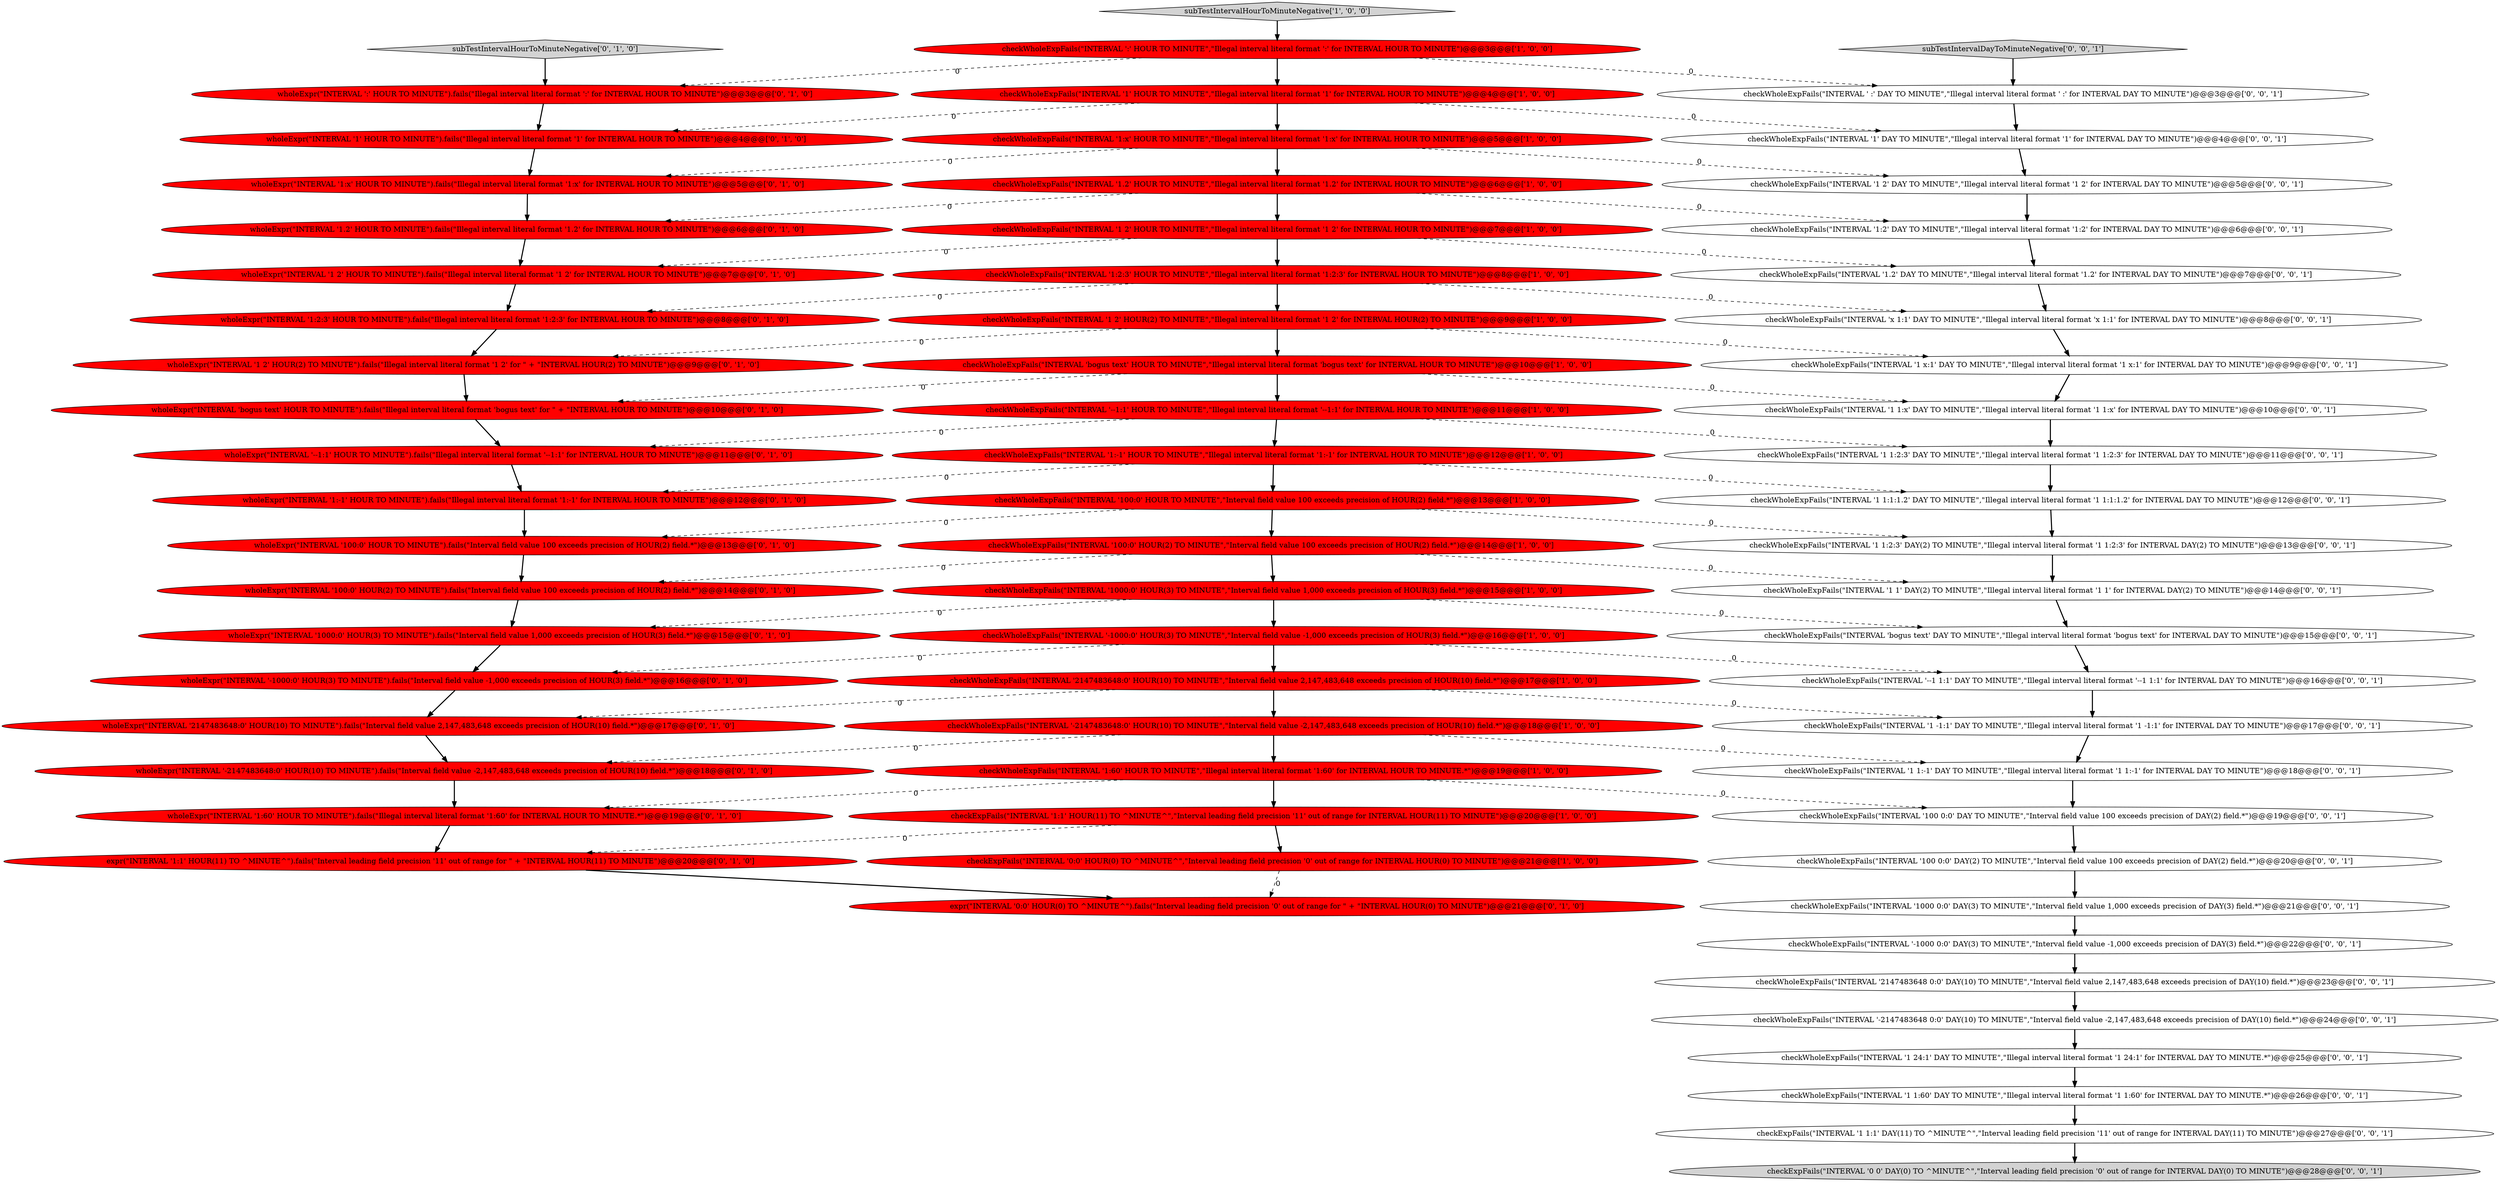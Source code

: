 digraph {
34 [style = filled, label = "wholeExpr(\"INTERVAL '-2147483648:0' HOUR(10) TO MINUTE\").fails(\"Interval field value -2,147,483,648 exceeds precision of HOUR\(10\) field.*\")@@@18@@@['0', '1', '0']", fillcolor = red, shape = ellipse image = "AAA1AAABBB2BBB"];
19 [style = filled, label = "checkWholeExpFails(\"INTERVAL '100:0' HOUR(2) TO MINUTE\",\"Interval field value 100 exceeds precision of HOUR\(2\) field.*\")@@@14@@@['1', '0', '0']", fillcolor = red, shape = ellipse image = "AAA1AAABBB1BBB"];
30 [style = filled, label = "wholeExpr(\"INTERVAL '1:-1' HOUR TO MINUTE\").fails(\"Illegal interval literal format '1:-1' for INTERVAL HOUR TO MINUTE\")@@@12@@@['0', '1', '0']", fillcolor = red, shape = ellipse image = "AAA1AAABBB2BBB"];
3 [style = filled, label = "subTestIntervalHourToMinuteNegative['1', '0', '0']", fillcolor = lightgray, shape = diamond image = "AAA0AAABBB1BBB"];
6 [style = filled, label = "checkWholeExpFails(\"INTERVAL '1:2:3' HOUR TO MINUTE\",\"Illegal interval literal format '1:2:3' for INTERVAL HOUR TO MINUTE\")@@@8@@@['1', '0', '0']", fillcolor = red, shape = ellipse image = "AAA1AAABBB1BBB"];
23 [style = filled, label = "expr(\"INTERVAL '1:1' HOUR(11) TO ^MINUTE^\").fails(\"Interval leading field precision '11' out of range for \" + \"INTERVAL HOUR\(11\) TO MINUTE\")@@@20@@@['0', '1', '0']", fillcolor = red, shape = ellipse image = "AAA1AAABBB2BBB"];
42 [style = filled, label = "checkWholeExpFails(\"INTERVAL '1 1:2:3' DAY TO MINUTE\",\"Illegal interval literal format '1 1:2:3' for INTERVAL DAY TO MINUTE\")@@@11@@@['0', '0', '1']", fillcolor = white, shape = ellipse image = "AAA0AAABBB3BBB"];
26 [style = filled, label = "wholeExpr(\"INTERVAL '1:60' HOUR TO MINUTE\").fails(\"Illegal interval literal format '1:60' for INTERVAL HOUR TO MINUTE.*\")@@@19@@@['0', '1', '0']", fillcolor = red, shape = ellipse image = "AAA1AAABBB2BBB"];
16 [style = filled, label = "checkWholeExpFails(\"INTERVAL '100:0' HOUR TO MINUTE\",\"Interval field value 100 exceeds precision of HOUR\(2\) field.*\")@@@13@@@['1', '0', '0']", fillcolor = red, shape = ellipse image = "AAA1AAABBB1BBB"];
27 [style = filled, label = "wholeExpr(\"INTERVAL '1:2:3' HOUR TO MINUTE\").fails(\"Illegal interval literal format '1:2:3' for INTERVAL HOUR TO MINUTE\")@@@8@@@['0', '1', '0']", fillcolor = red, shape = ellipse image = "AAA1AAABBB2BBB"];
55 [style = filled, label = "checkExpFails(\"INTERVAL '0 0' DAY(0) TO ^MINUTE^\",\"Interval leading field precision '0' out of range for INTERVAL DAY\(0\) TO MINUTE\")@@@28@@@['0', '0', '1']", fillcolor = lightgray, shape = ellipse image = "AAA0AAABBB3BBB"];
4 [style = filled, label = "checkWholeExpFails(\"INTERVAL '--1:1' HOUR TO MINUTE\",\"Illegal interval literal format '--1:1' for INTERVAL HOUR TO MINUTE\")@@@11@@@['1', '0', '0']", fillcolor = red, shape = ellipse image = "AAA1AAABBB1BBB"];
18 [style = filled, label = "checkWholeExpFails(\"INTERVAL 'bogus text' HOUR TO MINUTE\",\"Illegal interval literal format 'bogus text' for INTERVAL HOUR TO MINUTE\")@@@10@@@['1', '0', '0']", fillcolor = red, shape = ellipse image = "AAA1AAABBB1BBB"];
31 [style = filled, label = "wholeExpr(\"INTERVAL '1:x' HOUR TO MINUTE\").fails(\"Illegal interval literal format '1:x' for INTERVAL HOUR TO MINUTE\")@@@5@@@['0', '1', '0']", fillcolor = red, shape = ellipse image = "AAA1AAABBB2BBB"];
49 [style = filled, label = "checkWholeExpFails(\"INTERVAL '-2147483648 0:0' DAY(10) TO MINUTE\",\"Interval field value -2,147,483,648 exceeds precision of DAY\(10\) field.*\")@@@24@@@['0', '0', '1']", fillcolor = white, shape = ellipse image = "AAA0AAABBB3BBB"];
5 [style = filled, label = "checkWholeExpFails(\"INTERVAL '-2147483648:0' HOUR(10) TO MINUTE\",\"Interval field value -2,147,483,648 exceeds precision of HOUR\(10\) field.*\")@@@18@@@['1', '0', '0']", fillcolor = red, shape = ellipse image = "AAA1AAABBB1BBB"];
46 [style = filled, label = "checkWholeExpFails(\"INTERVAL '1 1' DAY(2) TO MINUTE\",\"Illegal interval literal format '1 1' for INTERVAL DAY\(2\) TO MINUTE\")@@@14@@@['0', '0', '1']", fillcolor = white, shape = ellipse image = "AAA0AAABBB3BBB"];
1 [style = filled, label = "checkWholeExpFails(\"INTERVAL '1 2' HOUR(2) TO MINUTE\",\"Illegal interval literal format '1 2' for INTERVAL HOUR\(2\) TO MINUTE\")@@@9@@@['1', '0', '0']", fillcolor = red, shape = ellipse image = "AAA1AAABBB1BBB"];
15 [style = filled, label = "checkWholeExpFails(\"INTERVAL '-1000:0' HOUR(3) TO MINUTE\",\"Interval field value -1,000 exceeds precision of HOUR\(3\) field.*\")@@@16@@@['1', '0', '0']", fillcolor = red, shape = ellipse image = "AAA1AAABBB1BBB"];
20 [style = filled, label = "wholeExpr(\"INTERVAL '1 2' HOUR(2) TO MINUTE\").fails(\"Illegal interval literal format '1 2' for \" + \"INTERVAL HOUR\(2\) TO MINUTE\")@@@9@@@['0', '1', '0']", fillcolor = red, shape = ellipse image = "AAA1AAABBB2BBB"];
66 [style = filled, label = "checkWholeExpFails(\"INTERVAL '1' DAY TO MINUTE\",\"Illegal interval literal format '1' for INTERVAL DAY TO MINUTE\")@@@4@@@['0', '0', '1']", fillcolor = white, shape = ellipse image = "AAA0AAABBB3BBB"];
9 [style = filled, label = "checkWholeExpFails(\"INTERVAL '1000:0' HOUR(3) TO MINUTE\",\"Interval field value 1,000 exceeds precision of HOUR\(3\) field.*\")@@@15@@@['1', '0', '0']", fillcolor = red, shape = ellipse image = "AAA1AAABBB1BBB"];
50 [style = filled, label = "checkWholeExpFails(\"INTERVAL '--1 1:1' DAY TO MINUTE\",\"Illegal interval literal format '--1 1:1' for INTERVAL DAY TO MINUTE\")@@@16@@@['0', '0', '1']", fillcolor = white, shape = ellipse image = "AAA0AAABBB3BBB"];
61 [style = filled, label = "checkWholeExpFails(\"INTERVAL ' :' DAY TO MINUTE\",\"Illegal interval literal format ' :' for INTERVAL DAY TO MINUTE\")@@@3@@@['0', '0', '1']", fillcolor = white, shape = ellipse image = "AAA0AAABBB3BBB"];
48 [style = filled, label = "checkWholeExpFails(\"INTERVAL '1 1:60' DAY TO MINUTE\",\"Illegal interval literal format '1 1:60' for INTERVAL DAY TO MINUTE.*\")@@@26@@@['0', '0', '1']", fillcolor = white, shape = ellipse image = "AAA0AAABBB3BBB"];
56 [style = filled, label = "checkWholeExpFails(\"INTERVAL '100 0:0' DAY(2) TO MINUTE\",\"Interval field value 100 exceeds precision of DAY\(2\) field.*\")@@@20@@@['0', '0', '1']", fillcolor = white, shape = ellipse image = "AAA0AAABBB3BBB"];
2 [style = filled, label = "checkWholeExpFails(\"INTERVAL '1.2' HOUR TO MINUTE\",\"Illegal interval literal format '1.2' for INTERVAL HOUR TO MINUTE\")@@@6@@@['1', '0', '0']", fillcolor = red, shape = ellipse image = "AAA1AAABBB1BBB"];
41 [style = filled, label = "checkWholeExpFails(\"INTERVAL '1 2' DAY TO MINUTE\",\"Illegal interval literal format '1 2' for INTERVAL DAY TO MINUTE\")@@@5@@@['0', '0', '1']", fillcolor = white, shape = ellipse image = "AAA0AAABBB3BBB"];
8 [style = filled, label = "checkWholeExpFails(\"INTERVAL '1' HOUR TO MINUTE\",\"Illegal interval literal format '1' for INTERVAL HOUR TO MINUTE\")@@@4@@@['1', '0', '0']", fillcolor = red, shape = ellipse image = "AAA1AAABBB1BBB"];
28 [style = filled, label = "expr(\"INTERVAL '0:0' HOUR(0) TO ^MINUTE^\").fails(\"Interval leading field precision '0' out of range for \" + \"INTERVAL HOUR\(0\) TO MINUTE\")@@@21@@@['0', '1', '0']", fillcolor = red, shape = ellipse image = "AAA1AAABBB2BBB"];
33 [style = filled, label = "wholeExpr(\"INTERVAL '1' HOUR TO MINUTE\").fails(\"Illegal interval literal format '1' for INTERVAL HOUR TO MINUTE\")@@@4@@@['0', '1', '0']", fillcolor = red, shape = ellipse image = "AAA1AAABBB2BBB"];
12 [style = filled, label = "checkWholeExpFails(\"INTERVAL '1:-1' HOUR TO MINUTE\",\"Illegal interval literal format '1:-1' for INTERVAL HOUR TO MINUTE\")@@@12@@@['1', '0', '0']", fillcolor = red, shape = ellipse image = "AAA1AAABBB1BBB"];
0 [style = filled, label = "checkExpFails(\"INTERVAL '0:0' HOUR(0) TO ^MINUTE^\",\"Interval leading field precision '0' out of range for INTERVAL HOUR\(0\) TO MINUTE\")@@@21@@@['1', '0', '0']", fillcolor = red, shape = ellipse image = "AAA1AAABBB1BBB"];
36 [style = filled, label = "wholeExpr(\"INTERVAL '2147483648:0' HOUR(10) TO MINUTE\").fails(\"Interval field value 2,147,483,648 exceeds precision of HOUR\(10\) field.*\")@@@17@@@['0', '1', '0']", fillcolor = red, shape = ellipse image = "AAA1AAABBB2BBB"];
43 [style = filled, label = "checkExpFails(\"INTERVAL '1 1:1' DAY(11) TO ^MINUTE^\",\"Interval leading field precision '11' out of range for INTERVAL DAY\(11\) TO MINUTE\")@@@27@@@['0', '0', '1']", fillcolor = white, shape = ellipse image = "AAA0AAABBB3BBB"];
54 [style = filled, label = "checkWholeExpFails(\"INTERVAL '-1000 0:0' DAY(3) TO MINUTE\",\"Interval field value -1,000 exceeds precision of DAY\(3\) field.*\")@@@22@@@['0', '0', '1']", fillcolor = white, shape = ellipse image = "AAA0AAABBB3BBB"];
58 [style = filled, label = "checkWholeExpFails(\"INTERVAL '1 1:2:3' DAY(2) TO MINUTE\",\"Illegal interval literal format '1 1:2:3' for INTERVAL DAY\(2\) TO MINUTE\")@@@13@@@['0', '0', '1']", fillcolor = white, shape = ellipse image = "AAA0AAABBB3BBB"];
37 [style = filled, label = "wholeExpr(\"INTERVAL '-1000:0' HOUR(3) TO MINUTE\").fails(\"Interval field value -1,000 exceeds precision of HOUR\(3\) field.*\")@@@16@@@['0', '1', '0']", fillcolor = red, shape = ellipse image = "AAA1AAABBB2BBB"];
63 [style = filled, label = "checkWholeExpFails(\"INTERVAL '1 -1:1' DAY TO MINUTE\",\"Illegal interval literal format '1 -1:1' for INTERVAL DAY TO MINUTE\")@@@17@@@['0', '0', '1']", fillcolor = white, shape = ellipse image = "AAA0AAABBB3BBB"];
65 [style = filled, label = "checkWholeExpFails(\"INTERVAL '1 x:1' DAY TO MINUTE\",\"Illegal interval literal format '1 x:1' for INTERVAL DAY TO MINUTE\")@@@9@@@['0', '0', '1']", fillcolor = white, shape = ellipse image = "AAA0AAABBB3BBB"];
38 [style = filled, label = "wholeExpr(\"INTERVAL '1000:0' HOUR(3) TO MINUTE\").fails(\"Interval field value 1,000 exceeds precision of HOUR\(3\) field.*\")@@@15@@@['0', '1', '0']", fillcolor = red, shape = ellipse image = "AAA1AAABBB2BBB"];
39 [style = filled, label = "wholeExpr(\"INTERVAL '--1:1' HOUR TO MINUTE\").fails(\"Illegal interval literal format '--1:1' for INTERVAL HOUR TO MINUTE\")@@@11@@@['0', '1', '0']", fillcolor = red, shape = ellipse image = "AAA1AAABBB2BBB"];
29 [style = filled, label = "wholeExpr(\"INTERVAL '1.2' HOUR TO MINUTE\").fails(\"Illegal interval literal format '1.2' for INTERVAL HOUR TO MINUTE\")@@@6@@@['0', '1', '0']", fillcolor = red, shape = ellipse image = "AAA1AAABBB2BBB"];
64 [style = filled, label = "checkWholeExpFails(\"INTERVAL '100 0:0' DAY TO MINUTE\",\"Interval field value 100 exceeds precision of DAY\(2\) field.*\")@@@19@@@['0', '0', '1']", fillcolor = white, shape = ellipse image = "AAA0AAABBB3BBB"];
35 [style = filled, label = "wholeExpr(\"INTERVAL ':' HOUR TO MINUTE\").fails(\"Illegal interval literal format ':' for INTERVAL HOUR TO MINUTE\")@@@3@@@['0', '1', '0']", fillcolor = red, shape = ellipse image = "AAA1AAABBB2BBB"];
10 [style = filled, label = "checkExpFails(\"INTERVAL '1:1' HOUR(11) TO ^MINUTE^\",\"Interval leading field precision '11' out of range for INTERVAL HOUR\(11\) TO MINUTE\")@@@20@@@['1', '0', '0']", fillcolor = red, shape = ellipse image = "AAA1AAABBB1BBB"];
25 [style = filled, label = "wholeExpr(\"INTERVAL '1 2' HOUR TO MINUTE\").fails(\"Illegal interval literal format '1 2' for INTERVAL HOUR TO MINUTE\")@@@7@@@['0', '1', '0']", fillcolor = red, shape = ellipse image = "AAA1AAABBB2BBB"];
17 [style = filled, label = "checkWholeExpFails(\"INTERVAL '2147483648:0' HOUR(10) TO MINUTE\",\"Interval field value 2,147,483,648 exceeds precision of HOUR\(10\) field.*\")@@@17@@@['1', '0', '0']", fillcolor = red, shape = ellipse image = "AAA1AAABBB1BBB"];
60 [style = filled, label = "checkWholeExpFails(\"INTERVAL '1:2' DAY TO MINUTE\",\"Illegal interval literal format '1:2' for INTERVAL DAY TO MINUTE\")@@@6@@@['0', '0', '1']", fillcolor = white, shape = ellipse image = "AAA0AAABBB3BBB"];
51 [style = filled, label = "checkWholeExpFails(\"INTERVAL '1000 0:0' DAY(3) TO MINUTE\",\"Interval field value 1,000 exceeds precision of DAY\(3\) field.*\")@@@21@@@['0', '0', '1']", fillcolor = white, shape = ellipse image = "AAA0AAABBB3BBB"];
13 [style = filled, label = "checkWholeExpFails(\"INTERVAL '1:x' HOUR TO MINUTE\",\"Illegal interval literal format '1:x' for INTERVAL HOUR TO MINUTE\")@@@5@@@['1', '0', '0']", fillcolor = red, shape = ellipse image = "AAA1AAABBB1BBB"];
53 [style = filled, label = "checkWholeExpFails(\"INTERVAL '1 1:1:1.2' DAY TO MINUTE\",\"Illegal interval literal format '1 1:1:1.2' for INTERVAL DAY TO MINUTE\")@@@12@@@['0', '0', '1']", fillcolor = white, shape = ellipse image = "AAA0AAABBB3BBB"];
47 [style = filled, label = "checkWholeExpFails(\"INTERVAL '1 1:x' DAY TO MINUTE\",\"Illegal interval literal format '1 1:x' for INTERVAL DAY TO MINUTE\")@@@10@@@['0', '0', '1']", fillcolor = white, shape = ellipse image = "AAA0AAABBB3BBB"];
7 [style = filled, label = "checkWholeExpFails(\"INTERVAL '1:60' HOUR TO MINUTE\",\"Illegal interval literal format '1:60' for INTERVAL HOUR TO MINUTE.*\")@@@19@@@['1', '0', '0']", fillcolor = red, shape = ellipse image = "AAA1AAABBB1BBB"];
14 [style = filled, label = "checkWholeExpFails(\"INTERVAL ':' HOUR TO MINUTE\",\"Illegal interval literal format ':' for INTERVAL HOUR TO MINUTE\")@@@3@@@['1', '0', '0']", fillcolor = red, shape = ellipse image = "AAA1AAABBB1BBB"];
44 [style = filled, label = "subTestIntervalDayToMinuteNegative['0', '0', '1']", fillcolor = lightgray, shape = diamond image = "AAA0AAABBB3BBB"];
22 [style = filled, label = "wholeExpr(\"INTERVAL '100:0' HOUR(2) TO MINUTE\").fails(\"Interval field value 100 exceeds precision of HOUR\(2\) field.*\")@@@14@@@['0', '1', '0']", fillcolor = red, shape = ellipse image = "AAA1AAABBB2BBB"];
45 [style = filled, label = "checkWholeExpFails(\"INTERVAL '1 1:-1' DAY TO MINUTE\",\"Illegal interval literal format '1 1:-1' for INTERVAL DAY TO MINUTE\")@@@18@@@['0', '0', '1']", fillcolor = white, shape = ellipse image = "AAA0AAABBB3BBB"];
57 [style = filled, label = "checkWholeExpFails(\"INTERVAL 'bogus text' DAY TO MINUTE\",\"Illegal interval literal format 'bogus text' for INTERVAL DAY TO MINUTE\")@@@15@@@['0', '0', '1']", fillcolor = white, shape = ellipse image = "AAA0AAABBB3BBB"];
11 [style = filled, label = "checkWholeExpFails(\"INTERVAL '1 2' HOUR TO MINUTE\",\"Illegal interval literal format '1 2' for INTERVAL HOUR TO MINUTE\")@@@7@@@['1', '0', '0']", fillcolor = red, shape = ellipse image = "AAA1AAABBB1BBB"];
62 [style = filled, label = "checkWholeExpFails(\"INTERVAL '1 24:1' DAY TO MINUTE\",\"Illegal interval literal format '1 24:1' for INTERVAL DAY TO MINUTE.*\")@@@25@@@['0', '0', '1']", fillcolor = white, shape = ellipse image = "AAA0AAABBB3BBB"];
40 [style = filled, label = "checkWholeExpFails(\"INTERVAL 'x 1:1' DAY TO MINUTE\",\"Illegal interval literal format 'x 1:1' for INTERVAL DAY TO MINUTE\")@@@8@@@['0', '0', '1']", fillcolor = white, shape = ellipse image = "AAA0AAABBB3BBB"];
32 [style = filled, label = "wholeExpr(\"INTERVAL '100:0' HOUR TO MINUTE\").fails(\"Interval field value 100 exceeds precision of HOUR\(2\) field.*\")@@@13@@@['0', '1', '0']", fillcolor = red, shape = ellipse image = "AAA1AAABBB2BBB"];
52 [style = filled, label = "checkWholeExpFails(\"INTERVAL '1.2' DAY TO MINUTE\",\"Illegal interval literal format '1.2' for INTERVAL DAY TO MINUTE\")@@@7@@@['0', '0', '1']", fillcolor = white, shape = ellipse image = "AAA0AAABBB3BBB"];
21 [style = filled, label = "wholeExpr(\"INTERVAL 'bogus text' HOUR TO MINUTE\").fails(\"Illegal interval literal format 'bogus text' for \" + \"INTERVAL HOUR TO MINUTE\")@@@10@@@['0', '1', '0']", fillcolor = red, shape = ellipse image = "AAA1AAABBB2BBB"];
59 [style = filled, label = "checkWholeExpFails(\"INTERVAL '2147483648 0:0' DAY(10) TO MINUTE\",\"Interval field value 2,147,483,648 exceeds precision of DAY\(10\) field.*\")@@@23@@@['0', '0', '1']", fillcolor = white, shape = ellipse image = "AAA0AAABBB3BBB"];
24 [style = filled, label = "subTestIntervalHourToMinuteNegative['0', '1', '0']", fillcolor = lightgray, shape = diamond image = "AAA0AAABBB2BBB"];
32->22 [style = bold, label=""];
61->66 [style = bold, label=""];
59->49 [style = bold, label=""];
65->47 [style = bold, label=""];
16->32 [style = dashed, label="0"];
43->55 [style = bold, label=""];
8->33 [style = dashed, label="0"];
53->58 [style = bold, label=""];
4->39 [style = dashed, label="0"];
13->41 [style = dashed, label="0"];
23->28 [style = bold, label=""];
15->17 [style = bold, label=""];
19->9 [style = bold, label=""];
34->26 [style = bold, label=""];
48->43 [style = bold, label=""];
18->21 [style = dashed, label="0"];
2->60 [style = dashed, label="0"];
7->26 [style = dashed, label="0"];
17->36 [style = dashed, label="0"];
45->64 [style = bold, label=""];
50->63 [style = bold, label=""];
16->58 [style = dashed, label="0"];
17->5 [style = bold, label=""];
14->61 [style = dashed, label="0"];
37->36 [style = bold, label=""];
51->54 [style = bold, label=""];
7->64 [style = dashed, label="0"];
31->29 [style = bold, label=""];
1->65 [style = dashed, label="0"];
12->30 [style = dashed, label="0"];
49->62 [style = bold, label=""];
16->19 [style = bold, label=""];
66->41 [style = bold, label=""];
0->28 [style = dashed, label="0"];
5->34 [style = dashed, label="0"];
15->50 [style = dashed, label="0"];
56->51 [style = bold, label=""];
25->27 [style = bold, label=""];
22->38 [style = bold, label=""];
18->4 [style = bold, label=""];
13->31 [style = dashed, label="0"];
38->37 [style = bold, label=""];
6->27 [style = dashed, label="0"];
19->46 [style = dashed, label="0"];
5->45 [style = dashed, label="0"];
10->0 [style = bold, label=""];
58->46 [style = bold, label=""];
54->59 [style = bold, label=""];
11->52 [style = dashed, label="0"];
62->48 [style = bold, label=""];
5->7 [style = bold, label=""];
14->35 [style = dashed, label="0"];
14->8 [style = bold, label=""];
40->65 [style = bold, label=""];
27->20 [style = bold, label=""];
63->45 [style = bold, label=""];
44->61 [style = bold, label=""];
47->42 [style = bold, label=""];
30->32 [style = bold, label=""];
6->40 [style = dashed, label="0"];
12->53 [style = dashed, label="0"];
6->1 [style = bold, label=""];
21->39 [style = bold, label=""];
52->40 [style = bold, label=""];
2->29 [style = dashed, label="0"];
11->25 [style = dashed, label="0"];
4->12 [style = bold, label=""];
60->52 [style = bold, label=""];
46->57 [style = bold, label=""];
2->11 [style = bold, label=""];
10->23 [style = dashed, label="0"];
36->34 [style = bold, label=""];
9->38 [style = dashed, label="0"];
8->13 [style = bold, label=""];
13->2 [style = bold, label=""];
18->47 [style = dashed, label="0"];
57->50 [style = bold, label=""];
7->10 [style = bold, label=""];
24->35 [style = bold, label=""];
15->37 [style = dashed, label="0"];
11->6 [style = bold, label=""];
3->14 [style = bold, label=""];
35->33 [style = bold, label=""];
9->57 [style = dashed, label="0"];
29->25 [style = bold, label=""];
41->60 [style = bold, label=""];
8->66 [style = dashed, label="0"];
1->18 [style = bold, label=""];
12->16 [style = bold, label=""];
20->21 [style = bold, label=""];
39->30 [style = bold, label=""];
1->20 [style = dashed, label="0"];
64->56 [style = bold, label=""];
9->15 [style = bold, label=""];
26->23 [style = bold, label=""];
17->63 [style = dashed, label="0"];
4->42 [style = dashed, label="0"];
33->31 [style = bold, label=""];
42->53 [style = bold, label=""];
19->22 [style = dashed, label="0"];
}
